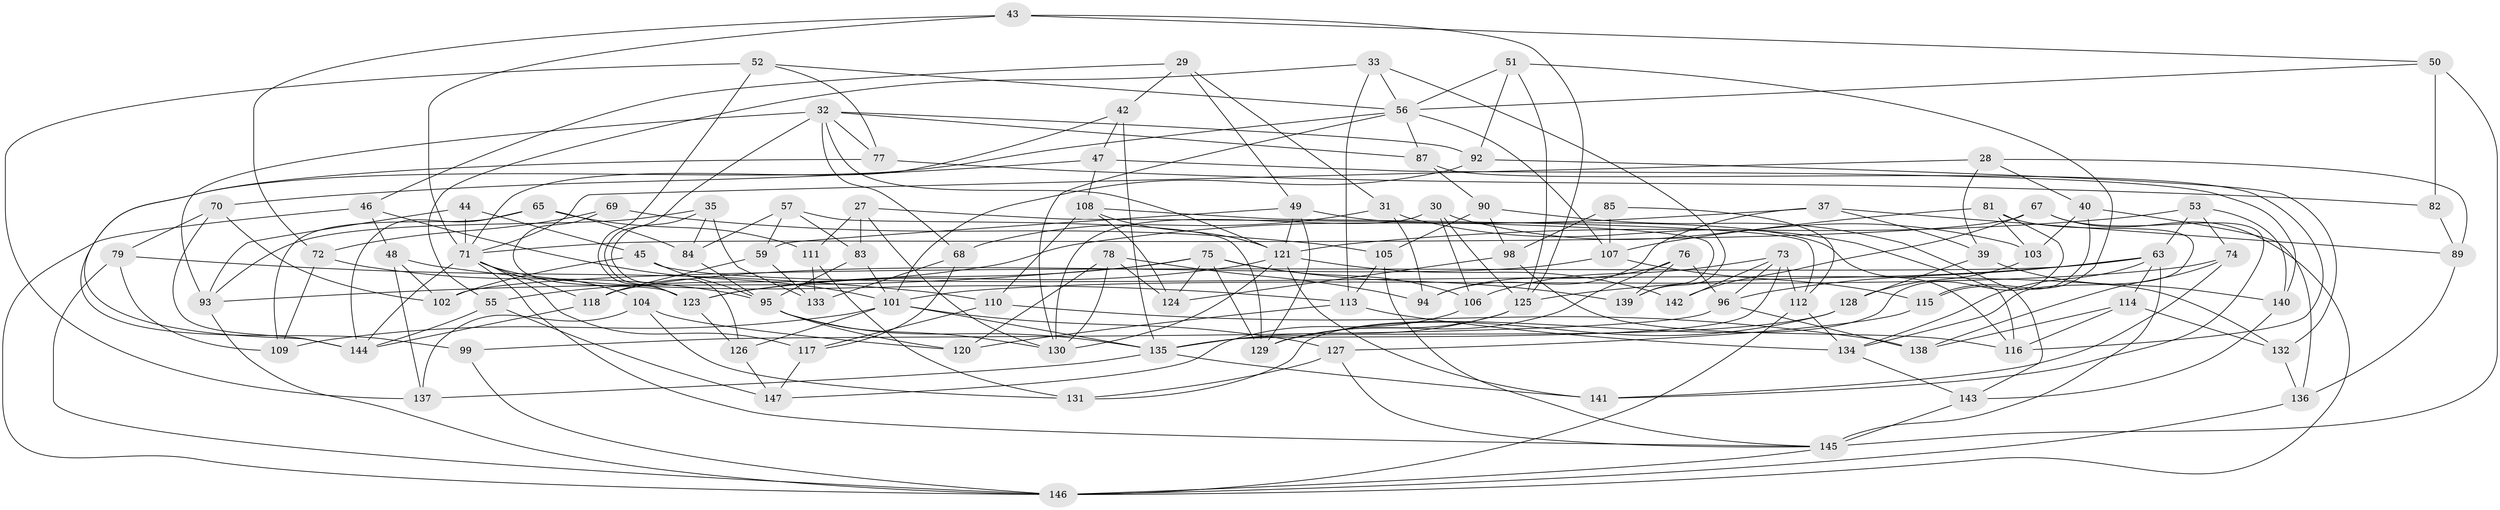 // original degree distribution, {4: 1.0}
// Generated by graph-tools (version 1.1) at 2025/03/03/04/25 22:03:21]
// undirected, 102 vertices, 231 edges
graph export_dot {
graph [start="1"]
  node [color=gray90,style=filled];
  27;
  28;
  29;
  30;
  31;
  32 [super="+18"];
  33;
  35;
  37;
  39;
  40;
  42;
  43;
  44;
  45;
  46;
  47;
  48;
  49 [super="+4"];
  50 [super="+23"];
  51;
  52;
  53;
  55;
  56 [super="+5+11"];
  57;
  59;
  63 [super="+17"];
  65;
  67;
  68;
  69;
  70;
  71 [super="+24"];
  72;
  73 [super="+26"];
  74;
  75 [super="+41"];
  76;
  77;
  78;
  79;
  81;
  82;
  83;
  84;
  85;
  87;
  89;
  90;
  92;
  93 [super="+7"];
  94;
  95 [super="+60"];
  96 [super="+80"];
  98;
  99;
  101 [super="+8+64"];
  102;
  103;
  104;
  105 [super="+38"];
  106;
  107 [super="+62"];
  108 [super="+100"];
  109;
  110;
  111;
  112 [super="+19"];
  113 [super="+86"];
  114;
  115;
  116 [super="+34"];
  117;
  118;
  120;
  121 [super="+91+36"];
  123 [super="+97+58"];
  124;
  125 [super="+21+54"];
  126;
  127;
  128;
  129 [super="+2+13"];
  130 [super="+66"];
  131;
  132;
  133;
  134 [super="+119"];
  135 [super="+88"];
  136;
  137;
  138;
  139;
  140;
  141;
  142;
  143;
  144 [super="+25"];
  145 [super="+15+122"];
  146 [super="+3+61"];
  147;
  27 -- 111;
  27 -- 83;
  27 -- 139;
  27 -- 130;
  28 -- 40;
  28 -- 39;
  28 -- 89;
  28 -- 71;
  29 -- 42;
  29 -- 49;
  29 -- 46;
  29 -- 31;
  30 -- 103;
  30 -- 106;
  30 -- 130;
  30 -- 125;
  31 -- 94;
  31 -- 116;
  31 -- 68;
  32 -- 123 [weight=2];
  32 -- 93;
  32 -- 87;
  32 -- 68;
  32 -- 92;
  32 -- 77;
  32 -- 121;
  33 -- 139;
  33 -- 55;
  33 -- 113;
  33 -- 56;
  35 -- 126;
  35 -- 133;
  35 -- 93;
  35 -- 84;
  37 -- 39;
  37 -- 89;
  37 -- 94;
  37 -- 55;
  39 -- 140;
  39 -- 128;
  40 -- 103;
  40 -- 136;
  40 -- 115;
  42 -- 71;
  42 -- 47;
  42 -- 135;
  43 -- 72;
  43 -- 125;
  43 -- 50;
  43 -- 71;
  44 -- 93 [weight=2];
  44 -- 45;
  44 -- 71;
  45 -- 102;
  45 -- 132;
  45 -- 95;
  46 -- 146;
  46 -- 48;
  46 -- 101;
  47 -- 140;
  47 -- 70;
  47 -- 108;
  48 -- 137;
  48 -- 113;
  48 -- 102;
  49 -- 129;
  49 -- 116 [weight=2];
  49 -- 59;
  49 -- 121;
  50 -- 82 [weight=2];
  50 -- 56;
  50 -- 145 [weight=2];
  51 -- 115;
  51 -- 92;
  51 -- 56;
  51 -- 125;
  52 -- 137;
  52 -- 77;
  52 -- 56;
  52 -- 123;
  53 -- 140;
  53 -- 74;
  53 -- 63;
  53 -- 121;
  55 -- 147;
  55 -- 144;
  56 -- 87;
  56 -- 107;
  56 -- 130;
  56 -- 144;
  57 -- 83;
  57 -- 84;
  57 -- 59;
  57 -- 129;
  59 -- 133;
  59 -- 118;
  63 -- 102;
  63 -- 114;
  63 -- 96;
  63 -- 134;
  63 -- 145;
  63 -- 125 [weight=2];
  65 -- 84;
  65 -- 109;
  65 -- 111;
  65 -- 144;
  67 -- 71;
  67 -- 141;
  67 -- 142;
  67 -- 146;
  68 -- 117;
  68 -- 133;
  69 -- 105 [weight=2];
  69 -- 72;
  69 -- 123;
  70 -- 79;
  70 -- 102;
  70 -- 144;
  71 -- 104;
  71 -- 145;
  71 -- 117;
  71 -- 118;
  71 -- 144;
  72 -- 95;
  72 -- 109;
  73 -- 142 [weight=2];
  73 -- 112;
  73 -- 106;
  73 -- 135;
  73 -- 96;
  74 -- 138;
  74 -- 101;
  74 -- 141;
  75 -- 139;
  75 -- 129 [weight=2];
  75 -- 123 [weight=2];
  75 -- 106;
  75 -- 124;
  75 -- 93;
  76 -- 139;
  76 -- 96;
  76 -- 94;
  76 -- 129;
  77 -- 82;
  77 -- 99;
  78 -- 120;
  78 -- 94;
  78 -- 124;
  78 -- 130;
  79 -- 109;
  79 -- 110;
  79 -- 146;
  81 -- 103;
  81 -- 131;
  81 -- 107;
  81 -- 134;
  82 -- 89;
  83 -- 101;
  83 -- 95;
  84 -- 95;
  85 -- 98;
  85 -- 107 [weight=2];
  85 -- 112;
  87 -- 90;
  87 -- 116;
  89 -- 136;
  90 -- 143;
  90 -- 98;
  90 -- 105;
  92 -- 132;
  92 -- 101;
  93 -- 146;
  95 -- 120;
  95 -- 130 [weight=2];
  95 -- 135;
  96 -- 99 [weight=2];
  96 -- 138;
  98 -- 124;
  98 -- 116;
  99 -- 146;
  101 -- 135;
  101 -- 109;
  101 -- 126;
  101 -- 127;
  103 -- 128;
  104 -- 137;
  104 -- 120;
  104 -- 131;
  105 -- 113 [weight=2];
  105 -- 145;
  106 -- 147;
  107 -- 118;
  107 -- 115;
  108 -- 110;
  108 -- 121 [weight=2];
  108 -- 124;
  108 -- 112;
  110 -- 138;
  110 -- 117;
  111 -- 131;
  111 -- 133;
  112 -- 134 [weight=2];
  112 -- 146;
  113 -- 120;
  113 -- 134;
  114 -- 132;
  114 -- 116;
  114 -- 138;
  115 -- 127;
  117 -- 147;
  118 -- 144;
  121 -- 130 [weight=2];
  121 -- 141;
  121 -- 142;
  121 -- 123;
  123 -- 126;
  125 -- 135;
  125 -- 129 [weight=2];
  126 -- 147;
  127 -- 131;
  127 -- 145;
  128 -- 129;
  128 -- 135;
  132 -- 136;
  134 -- 143;
  135 -- 141;
  135 -- 137;
  136 -- 146;
  140 -- 143;
  143 -- 145;
  145 -- 146;
}
